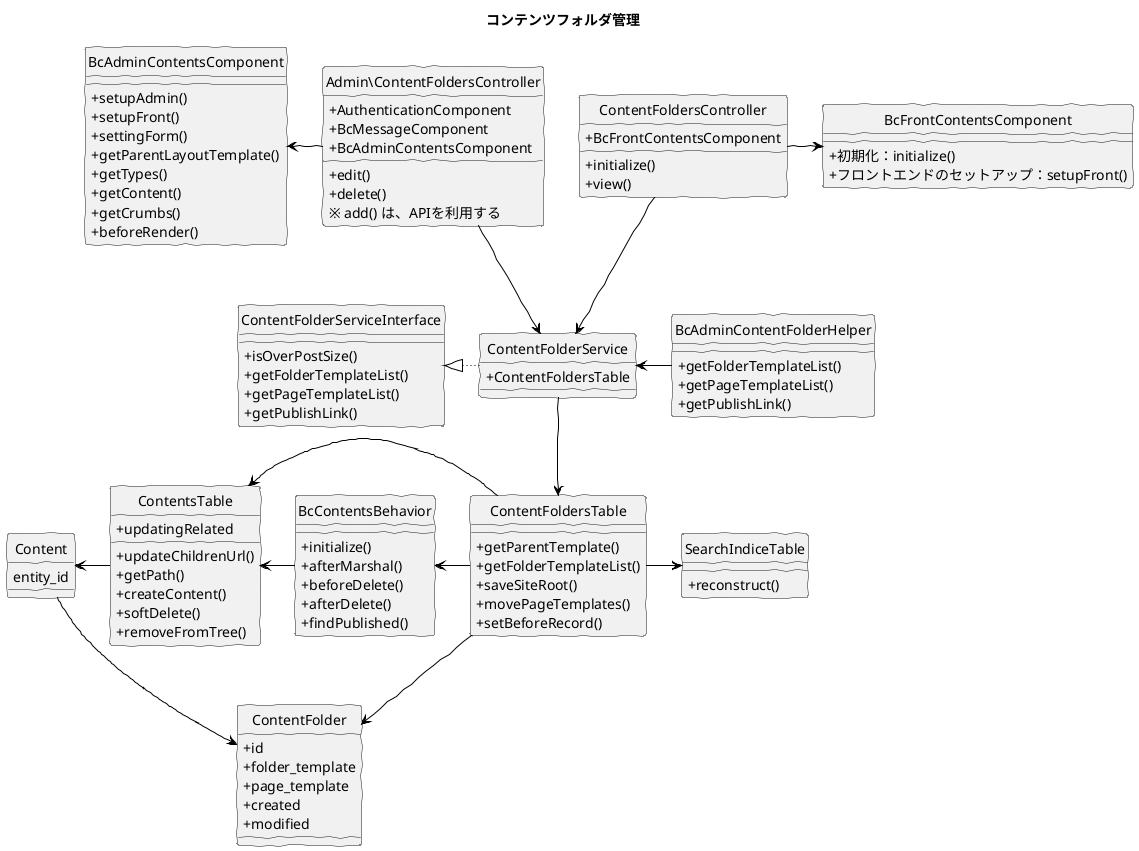 @startuml
skinparam handwritten true
skinparam backgroundColor white
hide circle
skinparam classAttributeIconSize 0

title コンテンツフォルダ管理

class BcAdminContentsComponent {
    + setupAdmin()
    + setupFront()
    + settingForm()
    + getParentLayoutTemplate()
    + getTypes()
    + getContent()
    + getCrumbs()
    + beforeRender()
}

class Admin\ContentFoldersController {
    + AuthenticationComponent
    + BcMessageComponent
    + BcAdminContentsComponent
    + edit()
    + delete()
    ※ add() は、APIを利用する
}

class ContentFoldersController {
    + BcFrontContentsComponent
    + initialize()
    + view()
}

class BcFrontContentsComponent {
    + 初期化：initialize()
    + フロントエンドのセットアップ：setupFront()
}

class BcAdminContentFolderHelper {
    + getFolderTemplateList()
    + getPageTemplateList()
    + getPublishLink()
}

class ContentFolderService {
    + ContentFoldersTable
}

class ContentFolderServiceInterface {
    + isOverPostSize()
    + getFolderTemplateList()
    + getPageTemplateList()
    + getPublishLink()
}

class ContentFoldersTable {
    + getParentTemplate()
    + getFolderTemplateList()
    + saveSiteRoot()
    + movePageTemplates()
    + setBeforeRecord()
}

class SearchIndiceTable {
    + reconstruct()
}

class ContentFolder {
    + id
    + folder_template
    + page_template
    + created
    + modified
}

class BcContentsBehavior {
    + initialize()
    + afterMarshal()
    + beforeDelete()
    + afterDelete()
    + findPublished()
}

class ContentsTable {
    + updatingRelated
    + updateChildrenUrl()
    + getPath()
    + createContent()
    + softDelete()
    + removeFromTree()
}

class Content {
	entity_id
}

Admin\ContentFoldersController -left[#Black]-> BcAdminContentsComponent
ContentFoldersController -right[#Black]-> BcFrontContentsComponent
Admin\ContentFoldersController -down[#Black]-> ContentFolderService
ContentFoldersController -down[#Black]-> ContentFolderService

BcAdminContentFolderHelper -left[#Black]-> ContentFolderService

ContentFolderService -left[dotted,#Black]-|> ContentFolderServiceInterface
ContentFolderService -down[#Black]-> ContentFoldersTable

ContentFoldersTable -right[#Black]-> SearchIndiceTable
ContentFoldersTable -left[#Black]-> BcContentsBehavior
ContentFoldersTable -left[#Black]-> ContentsTable
ContentFoldersTable -down[#Black]-> ContentFolder

BcContentsBehavior -left[#Black]-> ContentsTable

ContentsTable -left[#Black]-> Content

ContentFolder <-[#Black]- Content

@enduml
